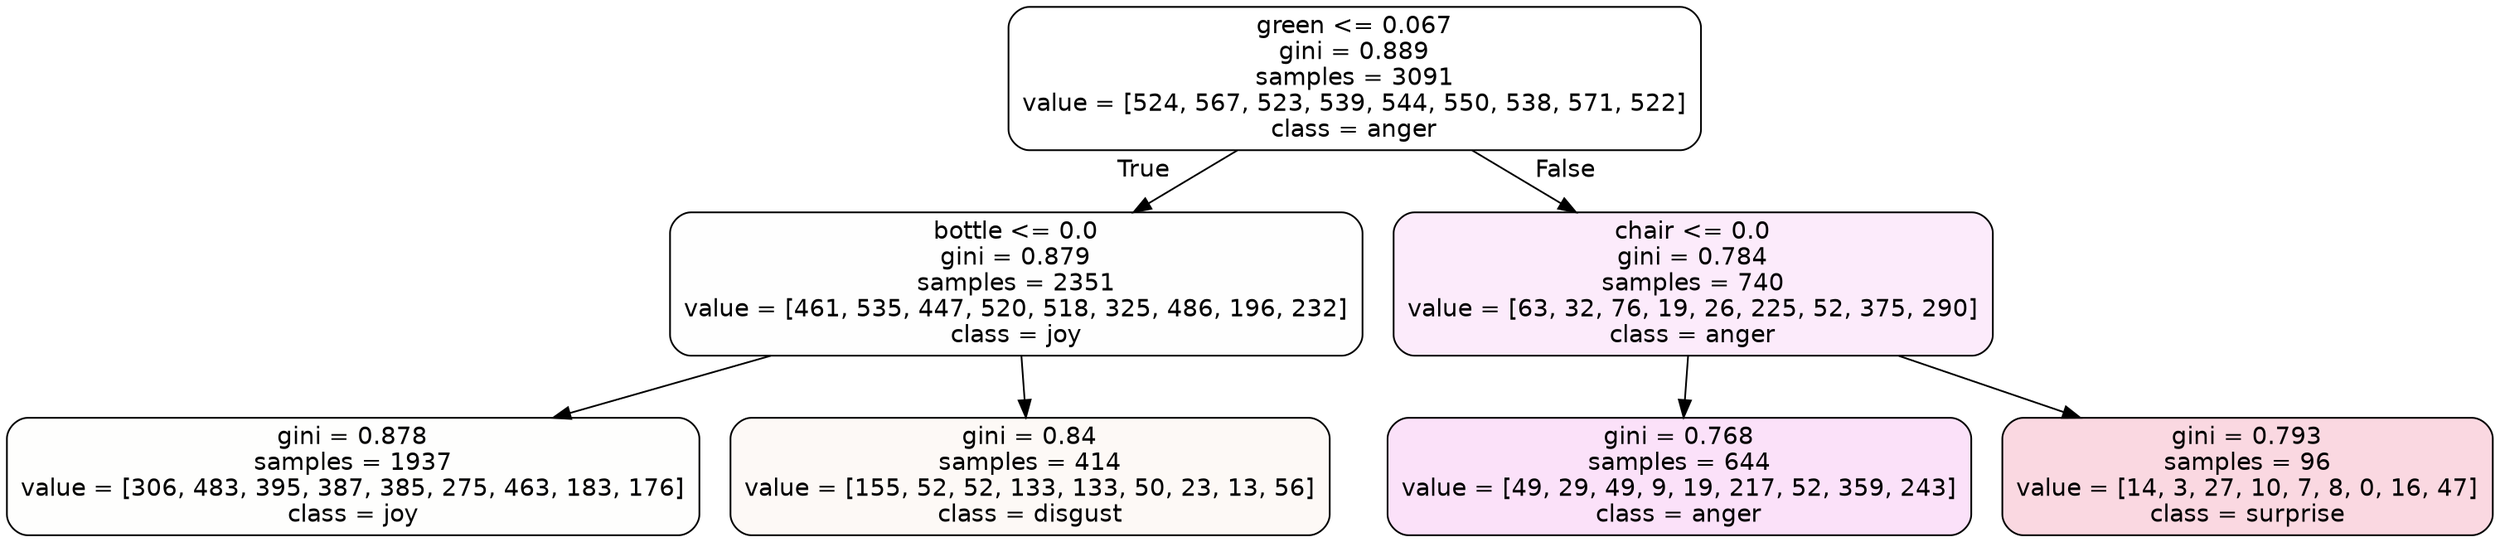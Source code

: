 digraph Tree {
node [shape=box, style="filled, rounded", color="black", fontname=helvetica] ;
edge [fontname=helvetica] ;
0 [label="green <= 0.067\ngini = 0.889\nsamples = 3091\nvalue = [524, 567, 523, 539, 544, 550, 538, 571, 522]\nclass = anger", fillcolor="#e539d700"] ;
1 [label="bottle <= 0.0\ngini = 0.879\nsamples = 2351\nvalue = [461, 535, 447, 520, 518, 325, 486, 196, 232]\nclass = joy", fillcolor="#d7e53901"] ;
0 -> 1 [labeldistance=2.5, labelangle=45, headlabel="True"] ;
2 [label="gini = 0.878\nsamples = 1937\nvalue = [306, 483, 395, 387, 385, 275, 463, 183, 176]\nclass = joy", fillcolor="#d7e53902"] ;
1 -> 2 ;
3 [label="gini = 0.84\nsamples = 414\nvalue = [155, 52, 52, 133, 133, 50, 23, 13, 56]\nclass = disgust", fillcolor="#e581390b"] ;
1 -> 3 ;
4 [label="chair <= 0.0\ngini = 0.784\nsamples = 740\nvalue = [63, 32, 76, 19, 26, 225, 52, 375, 290]\nclass = anger", fillcolor="#e539d719"] ;
0 -> 4 [labeldistance=2.5, labelangle=-45, headlabel="False"] ;
5 [label="gini = 0.768\nsamples = 644\nvalue = [49, 29, 49, 9, 19, 217, 52, 359, 243]\nclass = anger", fillcolor="#e539d726"] ;
4 -> 5 ;
6 [label="gini = 0.793\nsamples = 96\nvalue = [14, 3, 27, 10, 7, 8, 0, 16, 47]\nclass = surprise", fillcolor="#e5396431"] ;
4 -> 6 ;
}